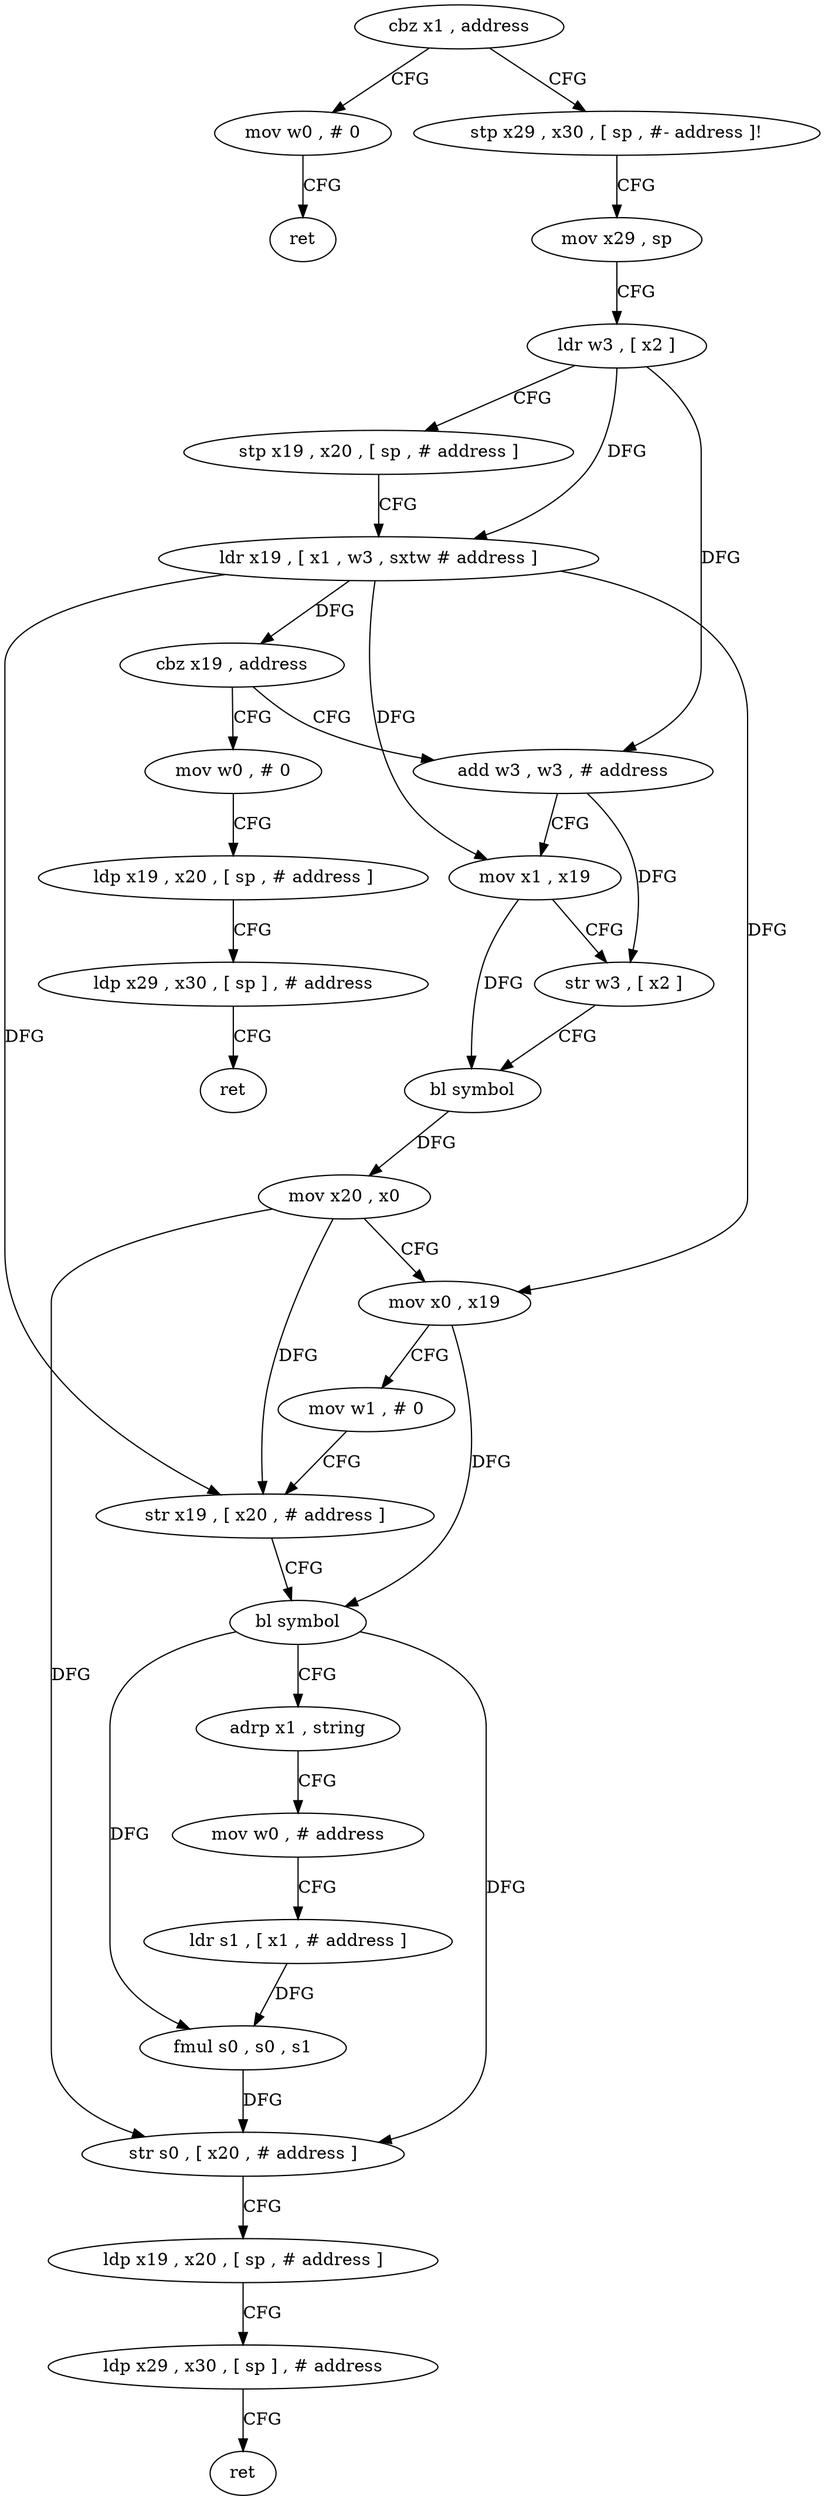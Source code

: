 digraph "func" {
"4255736" [label = "cbz x1 , address" ]
"4255832" [label = "mov w0 , # 0" ]
"4255740" [label = "stp x29 , x30 , [ sp , #- address ]!" ]
"4255836" [label = "ret" ]
"4255744" [label = "mov x29 , sp" ]
"4255748" [label = "ldr w3 , [ x2 ]" ]
"4255752" [label = "stp x19 , x20 , [ sp , # address ]" ]
"4255756" [label = "ldr x19 , [ x1 , w3 , sxtw # address ]" ]
"4255760" [label = "cbz x19 , address" ]
"4255840" [label = "mov w0 , # 0" ]
"4255764" [label = "add w3 , w3 , # address" ]
"4255844" [label = "ldp x19 , x20 , [ sp , # address ]" ]
"4255848" [label = "ldp x29 , x30 , [ sp ] , # address" ]
"4255852" [label = "ret" ]
"4255768" [label = "mov x1 , x19" ]
"4255772" [label = "str w3 , [ x2 ]" ]
"4255776" [label = "bl symbol" ]
"4255780" [label = "mov x20 , x0" ]
"4255784" [label = "mov x0 , x19" ]
"4255788" [label = "mov w1 , # 0" ]
"4255792" [label = "str x19 , [ x20 , # address ]" ]
"4255796" [label = "bl symbol" ]
"4255800" [label = "adrp x1 , string" ]
"4255804" [label = "mov w0 , # address" ]
"4255808" [label = "ldr s1 , [ x1 , # address ]" ]
"4255812" [label = "fmul s0 , s0 , s1" ]
"4255816" [label = "str s0 , [ x20 , # address ]" ]
"4255820" [label = "ldp x19 , x20 , [ sp , # address ]" ]
"4255824" [label = "ldp x29 , x30 , [ sp ] , # address" ]
"4255828" [label = "ret" ]
"4255736" -> "4255832" [ label = "CFG" ]
"4255736" -> "4255740" [ label = "CFG" ]
"4255832" -> "4255836" [ label = "CFG" ]
"4255740" -> "4255744" [ label = "CFG" ]
"4255744" -> "4255748" [ label = "CFG" ]
"4255748" -> "4255752" [ label = "CFG" ]
"4255748" -> "4255756" [ label = "DFG" ]
"4255748" -> "4255764" [ label = "DFG" ]
"4255752" -> "4255756" [ label = "CFG" ]
"4255756" -> "4255760" [ label = "DFG" ]
"4255756" -> "4255768" [ label = "DFG" ]
"4255756" -> "4255784" [ label = "DFG" ]
"4255756" -> "4255792" [ label = "DFG" ]
"4255760" -> "4255840" [ label = "CFG" ]
"4255760" -> "4255764" [ label = "CFG" ]
"4255840" -> "4255844" [ label = "CFG" ]
"4255764" -> "4255768" [ label = "CFG" ]
"4255764" -> "4255772" [ label = "DFG" ]
"4255844" -> "4255848" [ label = "CFG" ]
"4255848" -> "4255852" [ label = "CFG" ]
"4255768" -> "4255772" [ label = "CFG" ]
"4255768" -> "4255776" [ label = "DFG" ]
"4255772" -> "4255776" [ label = "CFG" ]
"4255776" -> "4255780" [ label = "DFG" ]
"4255780" -> "4255784" [ label = "CFG" ]
"4255780" -> "4255792" [ label = "DFG" ]
"4255780" -> "4255816" [ label = "DFG" ]
"4255784" -> "4255788" [ label = "CFG" ]
"4255784" -> "4255796" [ label = "DFG" ]
"4255788" -> "4255792" [ label = "CFG" ]
"4255792" -> "4255796" [ label = "CFG" ]
"4255796" -> "4255800" [ label = "CFG" ]
"4255796" -> "4255812" [ label = "DFG" ]
"4255796" -> "4255816" [ label = "DFG" ]
"4255800" -> "4255804" [ label = "CFG" ]
"4255804" -> "4255808" [ label = "CFG" ]
"4255808" -> "4255812" [ label = "DFG" ]
"4255812" -> "4255816" [ label = "DFG" ]
"4255816" -> "4255820" [ label = "CFG" ]
"4255820" -> "4255824" [ label = "CFG" ]
"4255824" -> "4255828" [ label = "CFG" ]
}
